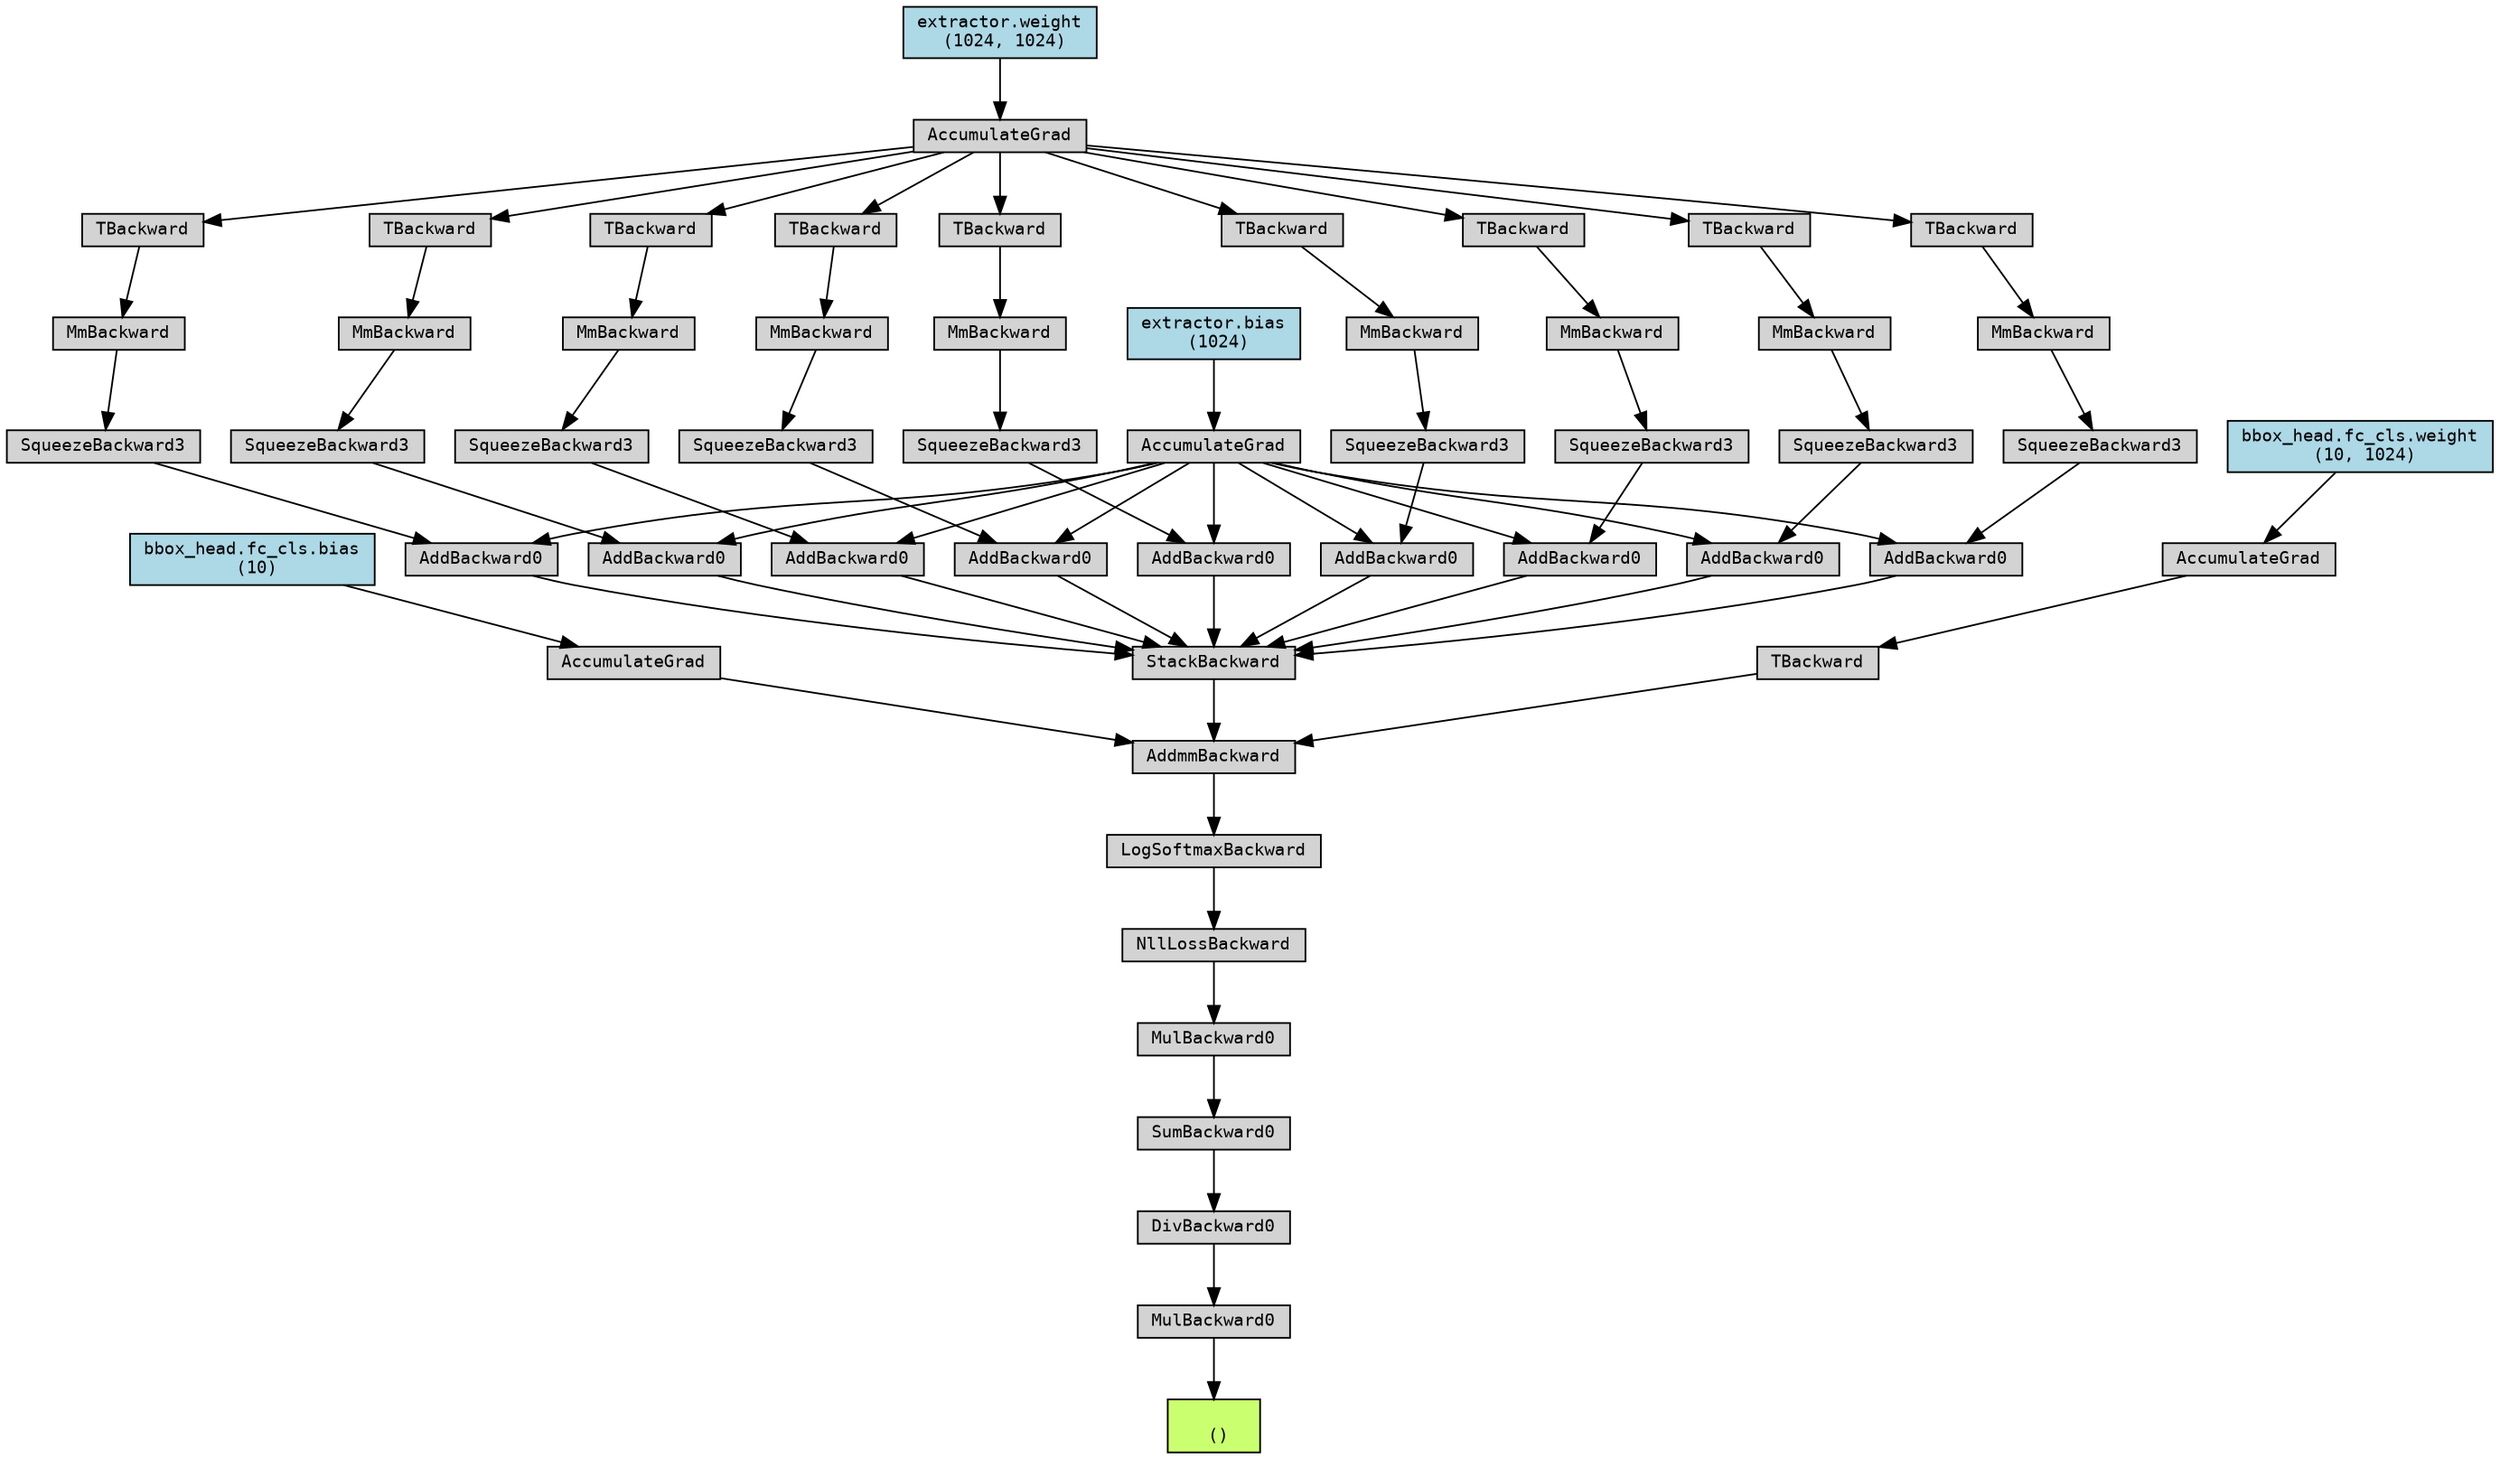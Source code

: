 digraph {
	graph [size="18.45,18.45"]
	node [align=left fontname=monospace fontsize=10 height=0.2 ranksep=0.1 shape=box style=filled]
	140333134592272 [label="
 ()" fillcolor=darkolivegreen1]
	140330235744784 [label=MulBackward0]
	140330231115280 -> 140330235744784
	140330231115280 [label=DivBackward0]
	140330231115088 -> 140330231115280
	140330231115088 [label=SumBackward0]
	140330263046736 -> 140330231115088
	140330263046736 [label=MulBackward0]
	140333128159440 -> 140330263046736
	140333128159440 [label=NllLossBackward]
	140333128159504 -> 140333128159440
	140333128159504 [label=LogSoftmaxBackward]
	140330271819856 -> 140333128159504
	140330271819856 [label=AddmmBackward]
	140330270914000 -> 140330271819856
	140330229068496 [label="bbox_head.fc_cls.bias
 (10)" fillcolor=lightblue]
	140330229068496 -> 140330270914000
	140330270914000 [label=AccumulateGrad]
	140333128161808 -> 140330271819856
	140333128161808 [label=StackBackward]
	140330272249808 -> 140333128161808
	140330272249808 [label=AddBackward0]
	140333128160208 -> 140330272249808
	140333128160208 [label=SqueezeBackward3]
	140333126220944 -> 140333128160208
	140333126220944 [label=MmBackward]
	140333126220880 -> 140333126220944
	140333126220880 [label=TBackward]
	140333126220240 -> 140333126220880
	140330233682992 [label="extractor.weight
 (1024, 1024)" fillcolor=lightblue]
	140330233682992 -> 140333126220240
	140333126220240 [label=AccumulateGrad]
	140333126220368 -> 140330272249808
	140330233680192 [label="extractor.bias
 (1024)" fillcolor=lightblue]
	140330233680192 -> 140333126220368
	140333126220368 [label=AccumulateGrad]
	140333570543504 -> 140333128161808
	140333570543504 [label=AddBackward0]
	140333128162128 -> 140333570543504
	140333128162128 [label=SqueezeBackward3]
	140333126220304 -> 140333128162128
	140333126220304 [label=MmBackward]
	140333126219536 -> 140333126220304
	140333126219536 [label=TBackward]
	140333126220240 -> 140333126219536
	140333126220368 -> 140333570543504
	140333128160656 -> 140333128161808
	140333128160656 [label=AddBackward0]
	140333126221584 -> 140333128160656
	140333126221584 [label=SqueezeBackward3]
	140333126219152 -> 140333126221584
	140333126219152 [label=MmBackward]
	140333126220560 -> 140333126219152
	140333126220560 [label=TBackward]
	140333126220240 -> 140333126220560
	140333126220368 -> 140333128160656
	140333128159632 -> 140333128161808
	140333128159632 [label=AddBackward0]
	140333126220688 -> 140333128159632
	140333126220688 [label=SqueezeBackward3]
	140333126221648 -> 140333126220688
	140333126221648 [label=MmBackward]
	140333126220752 -> 140333126221648
	140333126220752 [label=TBackward]
	140333126220240 -> 140333126220752
	140333126220368 -> 140333128159632
	140333128161744 -> 140333128161808
	140333128161744 [label=AddBackward0]
	140333126218192 -> 140333128161744
	140333126218192 [label=SqueezeBackward3]
	140333126219472 -> 140333126218192
	140333126219472 [label=MmBackward]
	140333126218704 -> 140333126219472
	140333126218704 [label=TBackward]
	140333126220240 -> 140333126218704
	140333126220368 -> 140333128161744
	140333128162704 -> 140333128161808
	140333128162704 [label=AddBackward0]
	140333126221136 -> 140333128162704
	140333126221136 [label=SqueezeBackward3]
	140333126219344 -> 140333126221136
	140333126219344 [label=MmBackward]
	140333126219856 -> 140333126219344
	140333126219856 [label=TBackward]
	140333126220240 -> 140333126219856
	140333126220368 -> 140333128162704
	140333128160272 -> 140333128161808
	140333128160272 [label=AddBackward0]
	140333126218960 -> 140333128160272
	140333126218960 [label=SqueezeBackward3]
	140333126221264 -> 140333126218960
	140333126221264 [label=MmBackward]
	140333126219408 -> 140333126221264
	140333126219408 [label=TBackward]
	140333126220240 -> 140333126219408
	140333126220368 -> 140333128160272
	140333128161360 -> 140333128161808
	140333128161360 [label=AddBackward0]
	140333126219600 -> 140333128161360
	140333126219600 [label=SqueezeBackward3]
	140333126218384 -> 140333126219600
	140333126218384 [label=MmBackward]
	140333126218832 -> 140333126218384
	140333126218832 [label=TBackward]
	140333126220240 -> 140333126218832
	140333126220368 -> 140333128161360
	140333128160400 -> 140333128161808
	140333128160400 [label=AddBackward0]
	140333126220496 -> 140333128160400
	140333126220496 [label=SqueezeBackward3]
	140333126219792 -> 140333126220496
	140333126219792 [label=MmBackward]
	140333126220176 -> 140333126219792
	140333126220176 [label=TBackward]
	140333126220240 -> 140333126220176
	140333126220368 -> 140333128160400
	140333128160336 -> 140330271819856
	140333128160336 [label=TBackward]
	140333128163088 -> 140333128160336
	140330229070416 [label="bbox_head.fc_cls.weight
 (10, 1024)" fillcolor=lightblue]
	140330229070416 -> 140333128163088
	140333128163088 [label=AccumulateGrad]
	140330235744784 -> 140333134592272
}
